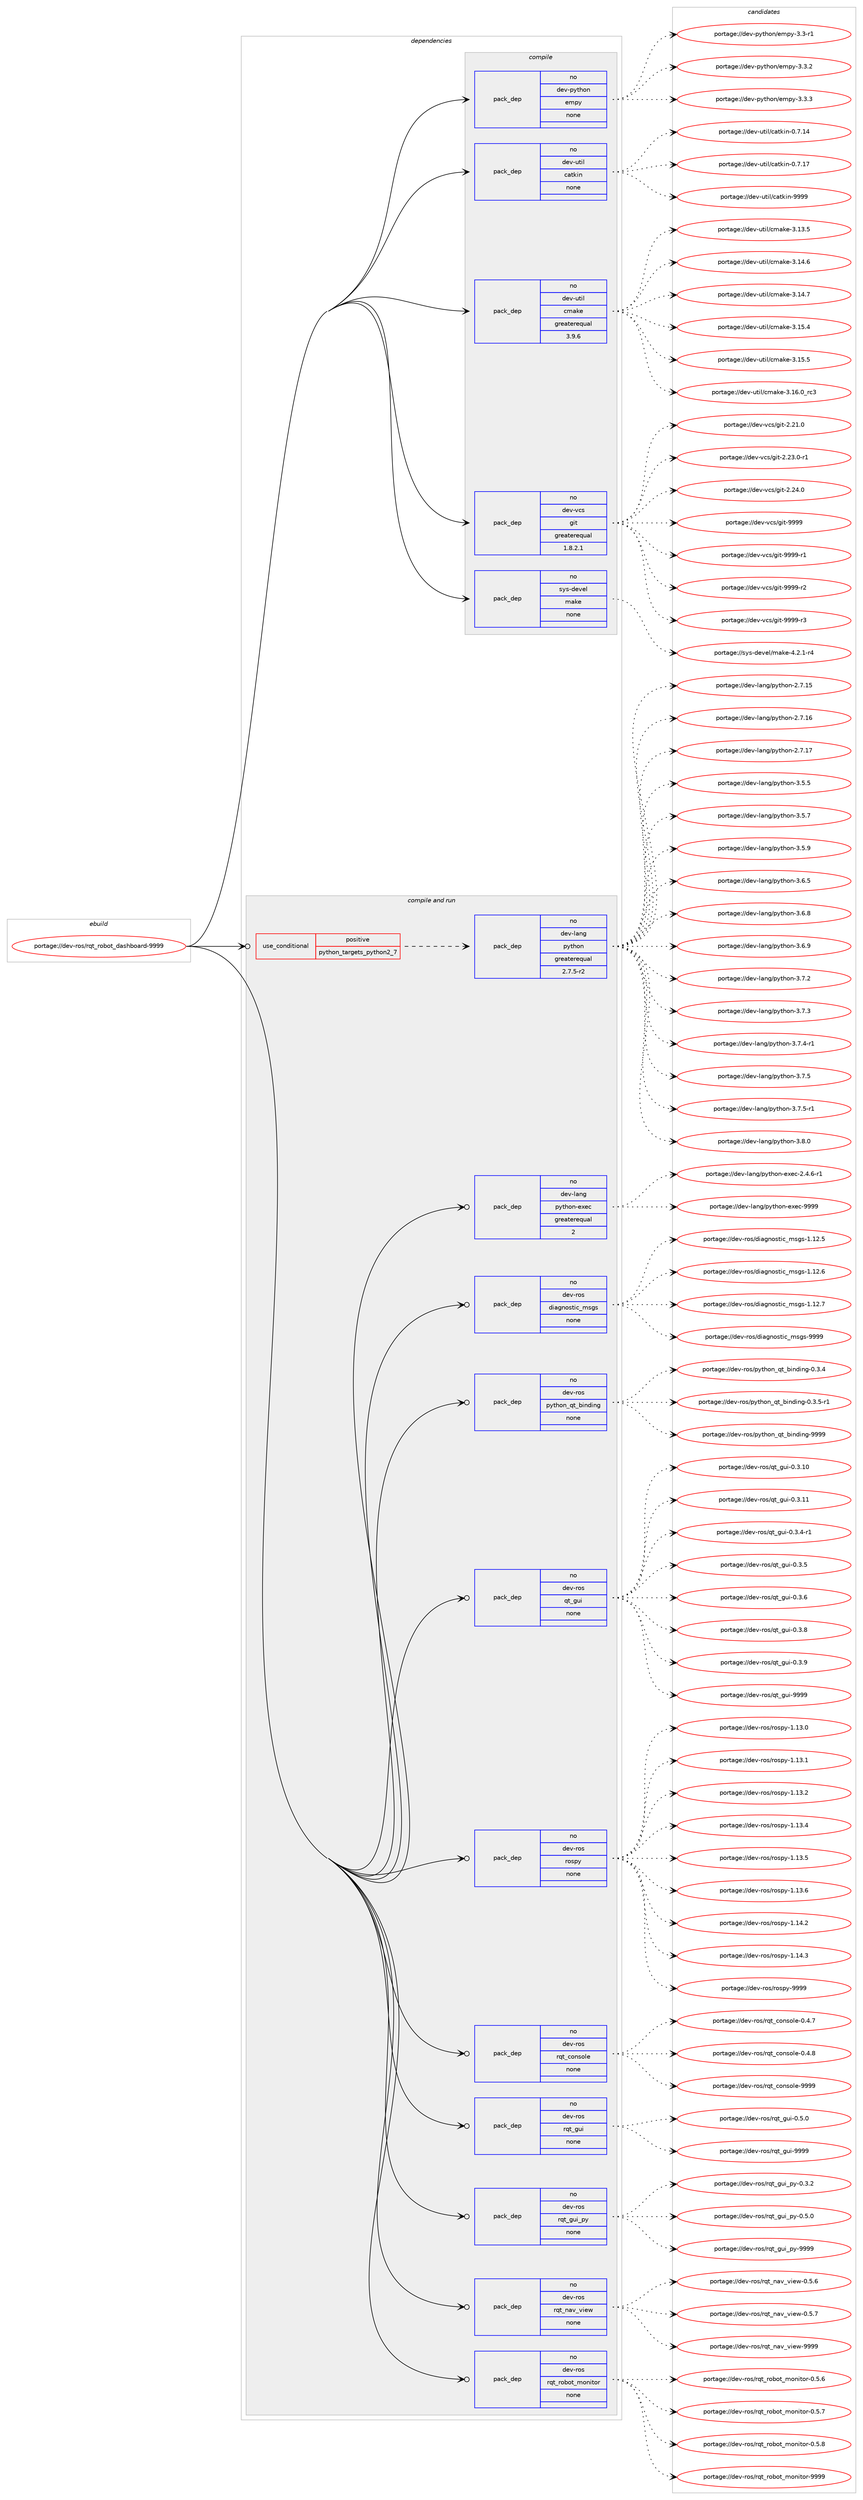 digraph prolog {

# *************
# Graph options
# *************

newrank=true;
concentrate=true;
compound=true;
graph [rankdir=LR,fontname=Helvetica,fontsize=10,ranksep=1.5];#, ranksep=2.5, nodesep=0.2];
edge  [arrowhead=vee];
node  [fontname=Helvetica,fontsize=10];

# **********
# The ebuild
# **********

subgraph cluster_leftcol {
color=gray;
rank=same;
label=<<i>ebuild</i>>;
id [label="portage://dev-ros/rqt_robot_dashboard-9999", color=red, width=4, href="../dev-ros/rqt_robot_dashboard-9999.svg"];
}

# ****************
# The dependencies
# ****************

subgraph cluster_midcol {
color=gray;
label=<<i>dependencies</i>>;
subgraph cluster_compile {
fillcolor="#eeeeee";
style=filled;
label=<<i>compile</i>>;
subgraph pack153239 {
dependency201405 [label=<<TABLE BORDER="0" CELLBORDER="1" CELLSPACING="0" CELLPADDING="4" WIDTH="220"><TR><TD ROWSPAN="6" CELLPADDING="30">pack_dep</TD></TR><TR><TD WIDTH="110">no</TD></TR><TR><TD>dev-python</TD></TR><TR><TD>empy</TD></TR><TR><TD>none</TD></TR><TR><TD></TD></TR></TABLE>>, shape=none, color=blue];
}
id:e -> dependency201405:w [weight=20,style="solid",arrowhead="vee"];
subgraph pack153240 {
dependency201406 [label=<<TABLE BORDER="0" CELLBORDER="1" CELLSPACING="0" CELLPADDING="4" WIDTH="220"><TR><TD ROWSPAN="6" CELLPADDING="30">pack_dep</TD></TR><TR><TD WIDTH="110">no</TD></TR><TR><TD>dev-util</TD></TR><TR><TD>catkin</TD></TR><TR><TD>none</TD></TR><TR><TD></TD></TR></TABLE>>, shape=none, color=blue];
}
id:e -> dependency201406:w [weight=20,style="solid",arrowhead="vee"];
subgraph pack153241 {
dependency201407 [label=<<TABLE BORDER="0" CELLBORDER="1" CELLSPACING="0" CELLPADDING="4" WIDTH="220"><TR><TD ROWSPAN="6" CELLPADDING="30">pack_dep</TD></TR><TR><TD WIDTH="110">no</TD></TR><TR><TD>dev-util</TD></TR><TR><TD>cmake</TD></TR><TR><TD>greaterequal</TD></TR><TR><TD>3.9.6</TD></TR></TABLE>>, shape=none, color=blue];
}
id:e -> dependency201407:w [weight=20,style="solid",arrowhead="vee"];
subgraph pack153242 {
dependency201408 [label=<<TABLE BORDER="0" CELLBORDER="1" CELLSPACING="0" CELLPADDING="4" WIDTH="220"><TR><TD ROWSPAN="6" CELLPADDING="30">pack_dep</TD></TR><TR><TD WIDTH="110">no</TD></TR><TR><TD>dev-vcs</TD></TR><TR><TD>git</TD></TR><TR><TD>greaterequal</TD></TR><TR><TD>1.8.2.1</TD></TR></TABLE>>, shape=none, color=blue];
}
id:e -> dependency201408:w [weight=20,style="solid",arrowhead="vee"];
subgraph pack153243 {
dependency201409 [label=<<TABLE BORDER="0" CELLBORDER="1" CELLSPACING="0" CELLPADDING="4" WIDTH="220"><TR><TD ROWSPAN="6" CELLPADDING="30">pack_dep</TD></TR><TR><TD WIDTH="110">no</TD></TR><TR><TD>sys-devel</TD></TR><TR><TD>make</TD></TR><TR><TD>none</TD></TR><TR><TD></TD></TR></TABLE>>, shape=none, color=blue];
}
id:e -> dependency201409:w [weight=20,style="solid",arrowhead="vee"];
}
subgraph cluster_compileandrun {
fillcolor="#eeeeee";
style=filled;
label=<<i>compile and run</i>>;
subgraph cond44728 {
dependency201410 [label=<<TABLE BORDER="0" CELLBORDER="1" CELLSPACING="0" CELLPADDING="4"><TR><TD ROWSPAN="3" CELLPADDING="10">use_conditional</TD></TR><TR><TD>positive</TD></TR><TR><TD>python_targets_python2_7</TD></TR></TABLE>>, shape=none, color=red];
subgraph pack153244 {
dependency201411 [label=<<TABLE BORDER="0" CELLBORDER="1" CELLSPACING="0" CELLPADDING="4" WIDTH="220"><TR><TD ROWSPAN="6" CELLPADDING="30">pack_dep</TD></TR><TR><TD WIDTH="110">no</TD></TR><TR><TD>dev-lang</TD></TR><TR><TD>python</TD></TR><TR><TD>greaterequal</TD></TR><TR><TD>2.7.5-r2</TD></TR></TABLE>>, shape=none, color=blue];
}
dependency201410:e -> dependency201411:w [weight=20,style="dashed",arrowhead="vee"];
}
id:e -> dependency201410:w [weight=20,style="solid",arrowhead="odotvee"];
subgraph pack153245 {
dependency201412 [label=<<TABLE BORDER="0" CELLBORDER="1" CELLSPACING="0" CELLPADDING="4" WIDTH="220"><TR><TD ROWSPAN="6" CELLPADDING="30">pack_dep</TD></TR><TR><TD WIDTH="110">no</TD></TR><TR><TD>dev-lang</TD></TR><TR><TD>python-exec</TD></TR><TR><TD>greaterequal</TD></TR><TR><TD>2</TD></TR></TABLE>>, shape=none, color=blue];
}
id:e -> dependency201412:w [weight=20,style="solid",arrowhead="odotvee"];
subgraph pack153246 {
dependency201413 [label=<<TABLE BORDER="0" CELLBORDER="1" CELLSPACING="0" CELLPADDING="4" WIDTH="220"><TR><TD ROWSPAN="6" CELLPADDING="30">pack_dep</TD></TR><TR><TD WIDTH="110">no</TD></TR><TR><TD>dev-ros</TD></TR><TR><TD>diagnostic_msgs</TD></TR><TR><TD>none</TD></TR><TR><TD></TD></TR></TABLE>>, shape=none, color=blue];
}
id:e -> dependency201413:w [weight=20,style="solid",arrowhead="odotvee"];
subgraph pack153247 {
dependency201414 [label=<<TABLE BORDER="0" CELLBORDER="1" CELLSPACING="0" CELLPADDING="4" WIDTH="220"><TR><TD ROWSPAN="6" CELLPADDING="30">pack_dep</TD></TR><TR><TD WIDTH="110">no</TD></TR><TR><TD>dev-ros</TD></TR><TR><TD>python_qt_binding</TD></TR><TR><TD>none</TD></TR><TR><TD></TD></TR></TABLE>>, shape=none, color=blue];
}
id:e -> dependency201414:w [weight=20,style="solid",arrowhead="odotvee"];
subgraph pack153248 {
dependency201415 [label=<<TABLE BORDER="0" CELLBORDER="1" CELLSPACING="0" CELLPADDING="4" WIDTH="220"><TR><TD ROWSPAN="6" CELLPADDING="30">pack_dep</TD></TR><TR><TD WIDTH="110">no</TD></TR><TR><TD>dev-ros</TD></TR><TR><TD>qt_gui</TD></TR><TR><TD>none</TD></TR><TR><TD></TD></TR></TABLE>>, shape=none, color=blue];
}
id:e -> dependency201415:w [weight=20,style="solid",arrowhead="odotvee"];
subgraph pack153249 {
dependency201416 [label=<<TABLE BORDER="0" CELLBORDER="1" CELLSPACING="0" CELLPADDING="4" WIDTH="220"><TR><TD ROWSPAN="6" CELLPADDING="30">pack_dep</TD></TR><TR><TD WIDTH="110">no</TD></TR><TR><TD>dev-ros</TD></TR><TR><TD>rospy</TD></TR><TR><TD>none</TD></TR><TR><TD></TD></TR></TABLE>>, shape=none, color=blue];
}
id:e -> dependency201416:w [weight=20,style="solid",arrowhead="odotvee"];
subgraph pack153250 {
dependency201417 [label=<<TABLE BORDER="0" CELLBORDER="1" CELLSPACING="0" CELLPADDING="4" WIDTH="220"><TR><TD ROWSPAN="6" CELLPADDING="30">pack_dep</TD></TR><TR><TD WIDTH="110">no</TD></TR><TR><TD>dev-ros</TD></TR><TR><TD>rqt_console</TD></TR><TR><TD>none</TD></TR><TR><TD></TD></TR></TABLE>>, shape=none, color=blue];
}
id:e -> dependency201417:w [weight=20,style="solid",arrowhead="odotvee"];
subgraph pack153251 {
dependency201418 [label=<<TABLE BORDER="0" CELLBORDER="1" CELLSPACING="0" CELLPADDING="4" WIDTH="220"><TR><TD ROWSPAN="6" CELLPADDING="30">pack_dep</TD></TR><TR><TD WIDTH="110">no</TD></TR><TR><TD>dev-ros</TD></TR><TR><TD>rqt_gui</TD></TR><TR><TD>none</TD></TR><TR><TD></TD></TR></TABLE>>, shape=none, color=blue];
}
id:e -> dependency201418:w [weight=20,style="solid",arrowhead="odotvee"];
subgraph pack153252 {
dependency201419 [label=<<TABLE BORDER="0" CELLBORDER="1" CELLSPACING="0" CELLPADDING="4" WIDTH="220"><TR><TD ROWSPAN="6" CELLPADDING="30">pack_dep</TD></TR><TR><TD WIDTH="110">no</TD></TR><TR><TD>dev-ros</TD></TR><TR><TD>rqt_gui_py</TD></TR><TR><TD>none</TD></TR><TR><TD></TD></TR></TABLE>>, shape=none, color=blue];
}
id:e -> dependency201419:w [weight=20,style="solid",arrowhead="odotvee"];
subgraph pack153253 {
dependency201420 [label=<<TABLE BORDER="0" CELLBORDER="1" CELLSPACING="0" CELLPADDING="4" WIDTH="220"><TR><TD ROWSPAN="6" CELLPADDING="30">pack_dep</TD></TR><TR><TD WIDTH="110">no</TD></TR><TR><TD>dev-ros</TD></TR><TR><TD>rqt_nav_view</TD></TR><TR><TD>none</TD></TR><TR><TD></TD></TR></TABLE>>, shape=none, color=blue];
}
id:e -> dependency201420:w [weight=20,style="solid",arrowhead="odotvee"];
subgraph pack153254 {
dependency201421 [label=<<TABLE BORDER="0" CELLBORDER="1" CELLSPACING="0" CELLPADDING="4" WIDTH="220"><TR><TD ROWSPAN="6" CELLPADDING="30">pack_dep</TD></TR><TR><TD WIDTH="110">no</TD></TR><TR><TD>dev-ros</TD></TR><TR><TD>rqt_robot_monitor</TD></TR><TR><TD>none</TD></TR><TR><TD></TD></TR></TABLE>>, shape=none, color=blue];
}
id:e -> dependency201421:w [weight=20,style="solid",arrowhead="odotvee"];
}
subgraph cluster_run {
fillcolor="#eeeeee";
style=filled;
label=<<i>run</i>>;
}
}

# **************
# The candidates
# **************

subgraph cluster_choices {
rank=same;
color=gray;
label=<<i>candidates</i>>;

subgraph choice153239 {
color=black;
nodesep=1;
choiceportage1001011184511212111610411111047101109112121455146514511449 [label="portage://dev-python/empy-3.3-r1", color=red, width=4,href="../dev-python/empy-3.3-r1.svg"];
choiceportage1001011184511212111610411111047101109112121455146514650 [label="portage://dev-python/empy-3.3.2", color=red, width=4,href="../dev-python/empy-3.3.2.svg"];
choiceportage1001011184511212111610411111047101109112121455146514651 [label="portage://dev-python/empy-3.3.3", color=red, width=4,href="../dev-python/empy-3.3.3.svg"];
dependency201405:e -> choiceportage1001011184511212111610411111047101109112121455146514511449:w [style=dotted,weight="100"];
dependency201405:e -> choiceportage1001011184511212111610411111047101109112121455146514650:w [style=dotted,weight="100"];
dependency201405:e -> choiceportage1001011184511212111610411111047101109112121455146514651:w [style=dotted,weight="100"];
}
subgraph choice153240 {
color=black;
nodesep=1;
choiceportage1001011184511711610510847999711610710511045484655464952 [label="portage://dev-util/catkin-0.7.14", color=red, width=4,href="../dev-util/catkin-0.7.14.svg"];
choiceportage1001011184511711610510847999711610710511045484655464955 [label="portage://dev-util/catkin-0.7.17", color=red, width=4,href="../dev-util/catkin-0.7.17.svg"];
choiceportage100101118451171161051084799971161071051104557575757 [label="portage://dev-util/catkin-9999", color=red, width=4,href="../dev-util/catkin-9999.svg"];
dependency201406:e -> choiceportage1001011184511711610510847999711610710511045484655464952:w [style=dotted,weight="100"];
dependency201406:e -> choiceportage1001011184511711610510847999711610710511045484655464955:w [style=dotted,weight="100"];
dependency201406:e -> choiceportage100101118451171161051084799971161071051104557575757:w [style=dotted,weight="100"];
}
subgraph choice153241 {
color=black;
nodesep=1;
choiceportage1001011184511711610510847991099710710145514649514653 [label="portage://dev-util/cmake-3.13.5", color=red, width=4,href="../dev-util/cmake-3.13.5.svg"];
choiceportage1001011184511711610510847991099710710145514649524654 [label="portage://dev-util/cmake-3.14.6", color=red, width=4,href="../dev-util/cmake-3.14.6.svg"];
choiceportage1001011184511711610510847991099710710145514649524655 [label="portage://dev-util/cmake-3.14.7", color=red, width=4,href="../dev-util/cmake-3.14.7.svg"];
choiceportage1001011184511711610510847991099710710145514649534652 [label="portage://dev-util/cmake-3.15.4", color=red, width=4,href="../dev-util/cmake-3.15.4.svg"];
choiceportage1001011184511711610510847991099710710145514649534653 [label="portage://dev-util/cmake-3.15.5", color=red, width=4,href="../dev-util/cmake-3.15.5.svg"];
choiceportage1001011184511711610510847991099710710145514649544648951149951 [label="portage://dev-util/cmake-3.16.0_rc3", color=red, width=4,href="../dev-util/cmake-3.16.0_rc3.svg"];
dependency201407:e -> choiceportage1001011184511711610510847991099710710145514649514653:w [style=dotted,weight="100"];
dependency201407:e -> choiceportage1001011184511711610510847991099710710145514649524654:w [style=dotted,weight="100"];
dependency201407:e -> choiceportage1001011184511711610510847991099710710145514649524655:w [style=dotted,weight="100"];
dependency201407:e -> choiceportage1001011184511711610510847991099710710145514649534652:w [style=dotted,weight="100"];
dependency201407:e -> choiceportage1001011184511711610510847991099710710145514649534653:w [style=dotted,weight="100"];
dependency201407:e -> choiceportage1001011184511711610510847991099710710145514649544648951149951:w [style=dotted,weight="100"];
}
subgraph choice153242 {
color=black;
nodesep=1;
choiceportage10010111845118991154710310511645504650494648 [label="portage://dev-vcs/git-2.21.0", color=red, width=4,href="../dev-vcs/git-2.21.0.svg"];
choiceportage100101118451189911547103105116455046505146484511449 [label="portage://dev-vcs/git-2.23.0-r1", color=red, width=4,href="../dev-vcs/git-2.23.0-r1.svg"];
choiceportage10010111845118991154710310511645504650524648 [label="portage://dev-vcs/git-2.24.0", color=red, width=4,href="../dev-vcs/git-2.24.0.svg"];
choiceportage1001011184511899115471031051164557575757 [label="portage://dev-vcs/git-9999", color=red, width=4,href="../dev-vcs/git-9999.svg"];
choiceportage10010111845118991154710310511645575757574511449 [label="portage://dev-vcs/git-9999-r1", color=red, width=4,href="../dev-vcs/git-9999-r1.svg"];
choiceportage10010111845118991154710310511645575757574511450 [label="portage://dev-vcs/git-9999-r2", color=red, width=4,href="../dev-vcs/git-9999-r2.svg"];
choiceportage10010111845118991154710310511645575757574511451 [label="portage://dev-vcs/git-9999-r3", color=red, width=4,href="../dev-vcs/git-9999-r3.svg"];
dependency201408:e -> choiceportage10010111845118991154710310511645504650494648:w [style=dotted,weight="100"];
dependency201408:e -> choiceportage100101118451189911547103105116455046505146484511449:w [style=dotted,weight="100"];
dependency201408:e -> choiceportage10010111845118991154710310511645504650524648:w [style=dotted,weight="100"];
dependency201408:e -> choiceportage1001011184511899115471031051164557575757:w [style=dotted,weight="100"];
dependency201408:e -> choiceportage10010111845118991154710310511645575757574511449:w [style=dotted,weight="100"];
dependency201408:e -> choiceportage10010111845118991154710310511645575757574511450:w [style=dotted,weight="100"];
dependency201408:e -> choiceportage10010111845118991154710310511645575757574511451:w [style=dotted,weight="100"];
}
subgraph choice153243 {
color=black;
nodesep=1;
choiceportage1151211154510010111810110847109971071014552465046494511452 [label="portage://sys-devel/make-4.2.1-r4", color=red, width=4,href="../sys-devel/make-4.2.1-r4.svg"];
dependency201409:e -> choiceportage1151211154510010111810110847109971071014552465046494511452:w [style=dotted,weight="100"];
}
subgraph choice153244 {
color=black;
nodesep=1;
choiceportage10010111845108971101034711212111610411111045504655464953 [label="portage://dev-lang/python-2.7.15", color=red, width=4,href="../dev-lang/python-2.7.15.svg"];
choiceportage10010111845108971101034711212111610411111045504655464954 [label="portage://dev-lang/python-2.7.16", color=red, width=4,href="../dev-lang/python-2.7.16.svg"];
choiceportage10010111845108971101034711212111610411111045504655464955 [label="portage://dev-lang/python-2.7.17", color=red, width=4,href="../dev-lang/python-2.7.17.svg"];
choiceportage100101118451089711010347112121116104111110455146534653 [label="portage://dev-lang/python-3.5.5", color=red, width=4,href="../dev-lang/python-3.5.5.svg"];
choiceportage100101118451089711010347112121116104111110455146534655 [label="portage://dev-lang/python-3.5.7", color=red, width=4,href="../dev-lang/python-3.5.7.svg"];
choiceportage100101118451089711010347112121116104111110455146534657 [label="portage://dev-lang/python-3.5.9", color=red, width=4,href="../dev-lang/python-3.5.9.svg"];
choiceportage100101118451089711010347112121116104111110455146544653 [label="portage://dev-lang/python-3.6.5", color=red, width=4,href="../dev-lang/python-3.6.5.svg"];
choiceportage100101118451089711010347112121116104111110455146544656 [label="portage://dev-lang/python-3.6.8", color=red, width=4,href="../dev-lang/python-3.6.8.svg"];
choiceportage100101118451089711010347112121116104111110455146544657 [label="portage://dev-lang/python-3.6.9", color=red, width=4,href="../dev-lang/python-3.6.9.svg"];
choiceportage100101118451089711010347112121116104111110455146554650 [label="portage://dev-lang/python-3.7.2", color=red, width=4,href="../dev-lang/python-3.7.2.svg"];
choiceportage100101118451089711010347112121116104111110455146554651 [label="portage://dev-lang/python-3.7.3", color=red, width=4,href="../dev-lang/python-3.7.3.svg"];
choiceportage1001011184510897110103471121211161041111104551465546524511449 [label="portage://dev-lang/python-3.7.4-r1", color=red, width=4,href="../dev-lang/python-3.7.4-r1.svg"];
choiceportage100101118451089711010347112121116104111110455146554653 [label="portage://dev-lang/python-3.7.5", color=red, width=4,href="../dev-lang/python-3.7.5.svg"];
choiceportage1001011184510897110103471121211161041111104551465546534511449 [label="portage://dev-lang/python-3.7.5-r1", color=red, width=4,href="../dev-lang/python-3.7.5-r1.svg"];
choiceportage100101118451089711010347112121116104111110455146564648 [label="portage://dev-lang/python-3.8.0", color=red, width=4,href="../dev-lang/python-3.8.0.svg"];
dependency201411:e -> choiceportage10010111845108971101034711212111610411111045504655464953:w [style=dotted,weight="100"];
dependency201411:e -> choiceportage10010111845108971101034711212111610411111045504655464954:w [style=dotted,weight="100"];
dependency201411:e -> choiceportage10010111845108971101034711212111610411111045504655464955:w [style=dotted,weight="100"];
dependency201411:e -> choiceportage100101118451089711010347112121116104111110455146534653:w [style=dotted,weight="100"];
dependency201411:e -> choiceportage100101118451089711010347112121116104111110455146534655:w [style=dotted,weight="100"];
dependency201411:e -> choiceportage100101118451089711010347112121116104111110455146534657:w [style=dotted,weight="100"];
dependency201411:e -> choiceportage100101118451089711010347112121116104111110455146544653:w [style=dotted,weight="100"];
dependency201411:e -> choiceportage100101118451089711010347112121116104111110455146544656:w [style=dotted,weight="100"];
dependency201411:e -> choiceportage100101118451089711010347112121116104111110455146544657:w [style=dotted,weight="100"];
dependency201411:e -> choiceportage100101118451089711010347112121116104111110455146554650:w [style=dotted,weight="100"];
dependency201411:e -> choiceportage100101118451089711010347112121116104111110455146554651:w [style=dotted,weight="100"];
dependency201411:e -> choiceportage1001011184510897110103471121211161041111104551465546524511449:w [style=dotted,weight="100"];
dependency201411:e -> choiceportage100101118451089711010347112121116104111110455146554653:w [style=dotted,weight="100"];
dependency201411:e -> choiceportage1001011184510897110103471121211161041111104551465546534511449:w [style=dotted,weight="100"];
dependency201411:e -> choiceportage100101118451089711010347112121116104111110455146564648:w [style=dotted,weight="100"];
}
subgraph choice153245 {
color=black;
nodesep=1;
choiceportage10010111845108971101034711212111610411111045101120101994550465246544511449 [label="portage://dev-lang/python-exec-2.4.6-r1", color=red, width=4,href="../dev-lang/python-exec-2.4.6-r1.svg"];
choiceportage10010111845108971101034711212111610411111045101120101994557575757 [label="portage://dev-lang/python-exec-9999", color=red, width=4,href="../dev-lang/python-exec-9999.svg"];
dependency201412:e -> choiceportage10010111845108971101034711212111610411111045101120101994550465246544511449:w [style=dotted,weight="100"];
dependency201412:e -> choiceportage10010111845108971101034711212111610411111045101120101994557575757:w [style=dotted,weight="100"];
}
subgraph choice153246 {
color=black;
nodesep=1;
choiceportage100101118451141111154710010597103110111115116105999510911510311545494649504653 [label="portage://dev-ros/diagnostic_msgs-1.12.5", color=red, width=4,href="../dev-ros/diagnostic_msgs-1.12.5.svg"];
choiceportage100101118451141111154710010597103110111115116105999510911510311545494649504654 [label="portage://dev-ros/diagnostic_msgs-1.12.6", color=red, width=4,href="../dev-ros/diagnostic_msgs-1.12.6.svg"];
choiceportage100101118451141111154710010597103110111115116105999510911510311545494649504655 [label="portage://dev-ros/diagnostic_msgs-1.12.7", color=red, width=4,href="../dev-ros/diagnostic_msgs-1.12.7.svg"];
choiceportage10010111845114111115471001059710311011111511610599951091151031154557575757 [label="portage://dev-ros/diagnostic_msgs-9999", color=red, width=4,href="../dev-ros/diagnostic_msgs-9999.svg"];
dependency201413:e -> choiceportage100101118451141111154710010597103110111115116105999510911510311545494649504653:w [style=dotted,weight="100"];
dependency201413:e -> choiceportage100101118451141111154710010597103110111115116105999510911510311545494649504654:w [style=dotted,weight="100"];
dependency201413:e -> choiceportage100101118451141111154710010597103110111115116105999510911510311545494649504655:w [style=dotted,weight="100"];
dependency201413:e -> choiceportage10010111845114111115471001059710311011111511610599951091151031154557575757:w [style=dotted,weight="100"];
}
subgraph choice153247 {
color=black;
nodesep=1;
choiceportage1001011184511411111547112121116104111110951131169598105110100105110103454846514652 [label="portage://dev-ros/python_qt_binding-0.3.4", color=red, width=4,href="../dev-ros/python_qt_binding-0.3.4.svg"];
choiceportage10010111845114111115471121211161041111109511311695981051101001051101034548465146534511449 [label="portage://dev-ros/python_qt_binding-0.3.5-r1", color=red, width=4,href="../dev-ros/python_qt_binding-0.3.5-r1.svg"];
choiceportage10010111845114111115471121211161041111109511311695981051101001051101034557575757 [label="portage://dev-ros/python_qt_binding-9999", color=red, width=4,href="../dev-ros/python_qt_binding-9999.svg"];
dependency201414:e -> choiceportage1001011184511411111547112121116104111110951131169598105110100105110103454846514652:w [style=dotted,weight="100"];
dependency201414:e -> choiceportage10010111845114111115471121211161041111109511311695981051101001051101034548465146534511449:w [style=dotted,weight="100"];
dependency201414:e -> choiceportage10010111845114111115471121211161041111109511311695981051101001051101034557575757:w [style=dotted,weight="100"];
}
subgraph choice153248 {
color=black;
nodesep=1;
choiceportage10010111845114111115471131169510311710545484651464948 [label="portage://dev-ros/qt_gui-0.3.10", color=red, width=4,href="../dev-ros/qt_gui-0.3.10.svg"];
choiceportage10010111845114111115471131169510311710545484651464949 [label="portage://dev-ros/qt_gui-0.3.11", color=red, width=4,href="../dev-ros/qt_gui-0.3.11.svg"];
choiceportage1001011184511411111547113116951031171054548465146524511449 [label="portage://dev-ros/qt_gui-0.3.4-r1", color=red, width=4,href="../dev-ros/qt_gui-0.3.4-r1.svg"];
choiceportage100101118451141111154711311695103117105454846514653 [label="portage://dev-ros/qt_gui-0.3.5", color=red, width=4,href="../dev-ros/qt_gui-0.3.5.svg"];
choiceportage100101118451141111154711311695103117105454846514654 [label="portage://dev-ros/qt_gui-0.3.6", color=red, width=4,href="../dev-ros/qt_gui-0.3.6.svg"];
choiceportage100101118451141111154711311695103117105454846514656 [label="portage://dev-ros/qt_gui-0.3.8", color=red, width=4,href="../dev-ros/qt_gui-0.3.8.svg"];
choiceportage100101118451141111154711311695103117105454846514657 [label="portage://dev-ros/qt_gui-0.3.9", color=red, width=4,href="../dev-ros/qt_gui-0.3.9.svg"];
choiceportage1001011184511411111547113116951031171054557575757 [label="portage://dev-ros/qt_gui-9999", color=red, width=4,href="../dev-ros/qt_gui-9999.svg"];
dependency201415:e -> choiceportage10010111845114111115471131169510311710545484651464948:w [style=dotted,weight="100"];
dependency201415:e -> choiceportage10010111845114111115471131169510311710545484651464949:w [style=dotted,weight="100"];
dependency201415:e -> choiceportage1001011184511411111547113116951031171054548465146524511449:w [style=dotted,weight="100"];
dependency201415:e -> choiceportage100101118451141111154711311695103117105454846514653:w [style=dotted,weight="100"];
dependency201415:e -> choiceportage100101118451141111154711311695103117105454846514654:w [style=dotted,weight="100"];
dependency201415:e -> choiceportage100101118451141111154711311695103117105454846514656:w [style=dotted,weight="100"];
dependency201415:e -> choiceportage100101118451141111154711311695103117105454846514657:w [style=dotted,weight="100"];
dependency201415:e -> choiceportage1001011184511411111547113116951031171054557575757:w [style=dotted,weight="100"];
}
subgraph choice153249 {
color=black;
nodesep=1;
choiceportage100101118451141111154711411111511212145494649514648 [label="portage://dev-ros/rospy-1.13.0", color=red, width=4,href="../dev-ros/rospy-1.13.0.svg"];
choiceportage100101118451141111154711411111511212145494649514649 [label="portage://dev-ros/rospy-1.13.1", color=red, width=4,href="../dev-ros/rospy-1.13.1.svg"];
choiceportage100101118451141111154711411111511212145494649514650 [label="portage://dev-ros/rospy-1.13.2", color=red, width=4,href="../dev-ros/rospy-1.13.2.svg"];
choiceportage100101118451141111154711411111511212145494649514652 [label="portage://dev-ros/rospy-1.13.4", color=red, width=4,href="../dev-ros/rospy-1.13.4.svg"];
choiceportage100101118451141111154711411111511212145494649514653 [label="portage://dev-ros/rospy-1.13.5", color=red, width=4,href="../dev-ros/rospy-1.13.5.svg"];
choiceportage100101118451141111154711411111511212145494649514654 [label="portage://dev-ros/rospy-1.13.6", color=red, width=4,href="../dev-ros/rospy-1.13.6.svg"];
choiceportage100101118451141111154711411111511212145494649524650 [label="portage://dev-ros/rospy-1.14.2", color=red, width=4,href="../dev-ros/rospy-1.14.2.svg"];
choiceportage100101118451141111154711411111511212145494649524651 [label="portage://dev-ros/rospy-1.14.3", color=red, width=4,href="../dev-ros/rospy-1.14.3.svg"];
choiceportage10010111845114111115471141111151121214557575757 [label="portage://dev-ros/rospy-9999", color=red, width=4,href="../dev-ros/rospy-9999.svg"];
dependency201416:e -> choiceportage100101118451141111154711411111511212145494649514648:w [style=dotted,weight="100"];
dependency201416:e -> choiceportage100101118451141111154711411111511212145494649514649:w [style=dotted,weight="100"];
dependency201416:e -> choiceportage100101118451141111154711411111511212145494649514650:w [style=dotted,weight="100"];
dependency201416:e -> choiceportage100101118451141111154711411111511212145494649514652:w [style=dotted,weight="100"];
dependency201416:e -> choiceportage100101118451141111154711411111511212145494649514653:w [style=dotted,weight="100"];
dependency201416:e -> choiceportage100101118451141111154711411111511212145494649514654:w [style=dotted,weight="100"];
dependency201416:e -> choiceportage100101118451141111154711411111511212145494649524650:w [style=dotted,weight="100"];
dependency201416:e -> choiceportage100101118451141111154711411111511212145494649524651:w [style=dotted,weight="100"];
dependency201416:e -> choiceportage10010111845114111115471141111151121214557575757:w [style=dotted,weight="100"];
}
subgraph choice153250 {
color=black;
nodesep=1;
choiceportage10010111845114111115471141131169599111110115111108101454846524655 [label="portage://dev-ros/rqt_console-0.4.7", color=red, width=4,href="../dev-ros/rqt_console-0.4.7.svg"];
choiceportage10010111845114111115471141131169599111110115111108101454846524656 [label="portage://dev-ros/rqt_console-0.4.8", color=red, width=4,href="../dev-ros/rqt_console-0.4.8.svg"];
choiceportage100101118451141111154711411311695991111101151111081014557575757 [label="portage://dev-ros/rqt_console-9999", color=red, width=4,href="../dev-ros/rqt_console-9999.svg"];
dependency201417:e -> choiceportage10010111845114111115471141131169599111110115111108101454846524655:w [style=dotted,weight="100"];
dependency201417:e -> choiceportage10010111845114111115471141131169599111110115111108101454846524656:w [style=dotted,weight="100"];
dependency201417:e -> choiceportage100101118451141111154711411311695991111101151111081014557575757:w [style=dotted,weight="100"];
}
subgraph choice153251 {
color=black;
nodesep=1;
choiceportage100101118451141111154711411311695103117105454846534648 [label="portage://dev-ros/rqt_gui-0.5.0", color=red, width=4,href="../dev-ros/rqt_gui-0.5.0.svg"];
choiceportage1001011184511411111547114113116951031171054557575757 [label="portage://dev-ros/rqt_gui-9999", color=red, width=4,href="../dev-ros/rqt_gui-9999.svg"];
dependency201418:e -> choiceportage100101118451141111154711411311695103117105454846534648:w [style=dotted,weight="100"];
dependency201418:e -> choiceportage1001011184511411111547114113116951031171054557575757:w [style=dotted,weight="100"];
}
subgraph choice153252 {
color=black;
nodesep=1;
choiceportage10010111845114111115471141131169510311710595112121454846514650 [label="portage://dev-ros/rqt_gui_py-0.3.2", color=red, width=4,href="../dev-ros/rqt_gui_py-0.3.2.svg"];
choiceportage10010111845114111115471141131169510311710595112121454846534648 [label="portage://dev-ros/rqt_gui_py-0.5.0", color=red, width=4,href="../dev-ros/rqt_gui_py-0.5.0.svg"];
choiceportage100101118451141111154711411311695103117105951121214557575757 [label="portage://dev-ros/rqt_gui_py-9999", color=red, width=4,href="../dev-ros/rqt_gui_py-9999.svg"];
dependency201419:e -> choiceportage10010111845114111115471141131169510311710595112121454846514650:w [style=dotted,weight="100"];
dependency201419:e -> choiceportage10010111845114111115471141131169510311710595112121454846534648:w [style=dotted,weight="100"];
dependency201419:e -> choiceportage100101118451141111154711411311695103117105951121214557575757:w [style=dotted,weight="100"];
}
subgraph choice153253 {
color=black;
nodesep=1;
choiceportage1001011184511411111547114113116951109711895118105101119454846534654 [label="portage://dev-ros/rqt_nav_view-0.5.6", color=red, width=4,href="../dev-ros/rqt_nav_view-0.5.6.svg"];
choiceportage1001011184511411111547114113116951109711895118105101119454846534655 [label="portage://dev-ros/rqt_nav_view-0.5.7", color=red, width=4,href="../dev-ros/rqt_nav_view-0.5.7.svg"];
choiceportage10010111845114111115471141131169511097118951181051011194557575757 [label="portage://dev-ros/rqt_nav_view-9999", color=red, width=4,href="../dev-ros/rqt_nav_view-9999.svg"];
dependency201420:e -> choiceportage1001011184511411111547114113116951109711895118105101119454846534654:w [style=dotted,weight="100"];
dependency201420:e -> choiceportage1001011184511411111547114113116951109711895118105101119454846534655:w [style=dotted,weight="100"];
dependency201420:e -> choiceportage10010111845114111115471141131169511097118951181051011194557575757:w [style=dotted,weight="100"];
}
subgraph choice153254 {
color=black;
nodesep=1;
choiceportage1001011184511411111547114113116951141119811111695109111110105116111114454846534654 [label="portage://dev-ros/rqt_robot_monitor-0.5.6", color=red, width=4,href="../dev-ros/rqt_robot_monitor-0.5.6.svg"];
choiceportage1001011184511411111547114113116951141119811111695109111110105116111114454846534655 [label="portage://dev-ros/rqt_robot_monitor-0.5.7", color=red, width=4,href="../dev-ros/rqt_robot_monitor-0.5.7.svg"];
choiceportage1001011184511411111547114113116951141119811111695109111110105116111114454846534656 [label="portage://dev-ros/rqt_robot_monitor-0.5.8", color=red, width=4,href="../dev-ros/rqt_robot_monitor-0.5.8.svg"];
choiceportage10010111845114111115471141131169511411198111116951091111101051161111144557575757 [label="portage://dev-ros/rqt_robot_monitor-9999", color=red, width=4,href="../dev-ros/rqt_robot_monitor-9999.svg"];
dependency201421:e -> choiceportage1001011184511411111547114113116951141119811111695109111110105116111114454846534654:w [style=dotted,weight="100"];
dependency201421:e -> choiceportage1001011184511411111547114113116951141119811111695109111110105116111114454846534655:w [style=dotted,weight="100"];
dependency201421:e -> choiceportage1001011184511411111547114113116951141119811111695109111110105116111114454846534656:w [style=dotted,weight="100"];
dependency201421:e -> choiceportage10010111845114111115471141131169511411198111116951091111101051161111144557575757:w [style=dotted,weight="100"];
}
}

}

